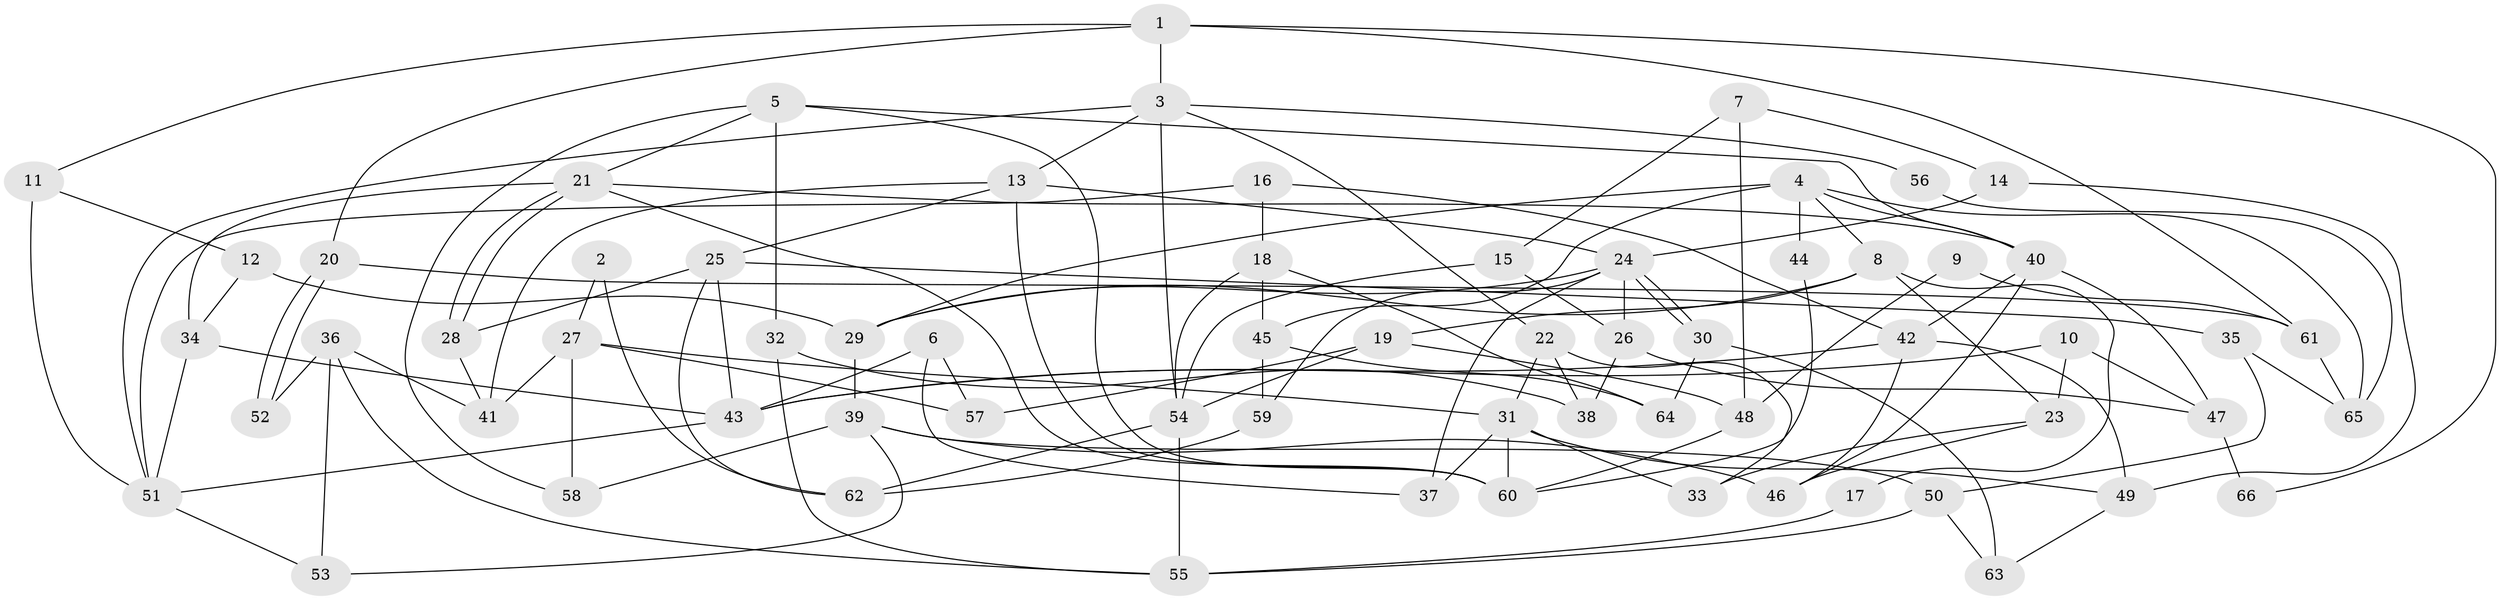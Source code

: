 // Generated by graph-tools (version 1.1) at 2025/26/03/09/25 03:26:16]
// undirected, 66 vertices, 132 edges
graph export_dot {
graph [start="1"]
  node [color=gray90,style=filled];
  1;
  2;
  3;
  4;
  5;
  6;
  7;
  8;
  9;
  10;
  11;
  12;
  13;
  14;
  15;
  16;
  17;
  18;
  19;
  20;
  21;
  22;
  23;
  24;
  25;
  26;
  27;
  28;
  29;
  30;
  31;
  32;
  33;
  34;
  35;
  36;
  37;
  38;
  39;
  40;
  41;
  42;
  43;
  44;
  45;
  46;
  47;
  48;
  49;
  50;
  51;
  52;
  53;
  54;
  55;
  56;
  57;
  58;
  59;
  60;
  61;
  62;
  63;
  64;
  65;
  66;
  1 -- 11;
  1 -- 3;
  1 -- 20;
  1 -- 61;
  1 -- 66;
  2 -- 27;
  2 -- 62;
  3 -- 13;
  3 -- 54;
  3 -- 22;
  3 -- 51;
  3 -- 56;
  4 -- 8;
  4 -- 40;
  4 -- 29;
  4 -- 44;
  4 -- 45;
  4 -- 65;
  5 -- 60;
  5 -- 40;
  5 -- 21;
  5 -- 32;
  5 -- 58;
  6 -- 57;
  6 -- 43;
  6 -- 37;
  7 -- 48;
  7 -- 14;
  7 -- 15;
  8 -- 23;
  8 -- 29;
  8 -- 17;
  8 -- 19;
  9 -- 48;
  9 -- 61;
  10 -- 43;
  10 -- 23;
  10 -- 47;
  11 -- 51;
  11 -- 12;
  12 -- 34;
  12 -- 29;
  13 -- 25;
  13 -- 24;
  13 -- 41;
  13 -- 60;
  14 -- 24;
  14 -- 49;
  15 -- 54;
  15 -- 26;
  16 -- 42;
  16 -- 51;
  16 -- 18;
  17 -- 55;
  18 -- 45;
  18 -- 54;
  18 -- 64;
  19 -- 54;
  19 -- 48;
  19 -- 57;
  20 -- 52;
  20 -- 52;
  20 -- 61;
  21 -- 28;
  21 -- 28;
  21 -- 34;
  21 -- 40;
  21 -- 60;
  22 -- 31;
  22 -- 33;
  22 -- 38;
  23 -- 33;
  23 -- 46;
  24 -- 30;
  24 -- 30;
  24 -- 37;
  24 -- 26;
  24 -- 29;
  24 -- 59;
  25 -- 62;
  25 -- 43;
  25 -- 28;
  25 -- 35;
  26 -- 38;
  26 -- 47;
  27 -- 58;
  27 -- 41;
  27 -- 31;
  27 -- 57;
  28 -- 41;
  29 -- 39;
  30 -- 63;
  30 -- 64;
  31 -- 60;
  31 -- 33;
  31 -- 37;
  31 -- 49;
  32 -- 38;
  32 -- 55;
  34 -- 51;
  34 -- 43;
  35 -- 65;
  35 -- 50;
  36 -- 55;
  36 -- 41;
  36 -- 52;
  36 -- 53;
  39 -- 53;
  39 -- 46;
  39 -- 50;
  39 -- 58;
  40 -- 47;
  40 -- 42;
  40 -- 46;
  42 -- 46;
  42 -- 43;
  42 -- 49;
  43 -- 51;
  44 -- 60;
  45 -- 64;
  45 -- 59;
  47 -- 66;
  48 -- 60;
  49 -- 63;
  50 -- 55;
  50 -- 63;
  51 -- 53;
  54 -- 55;
  54 -- 62;
  56 -- 65;
  59 -- 62;
  61 -- 65;
}
